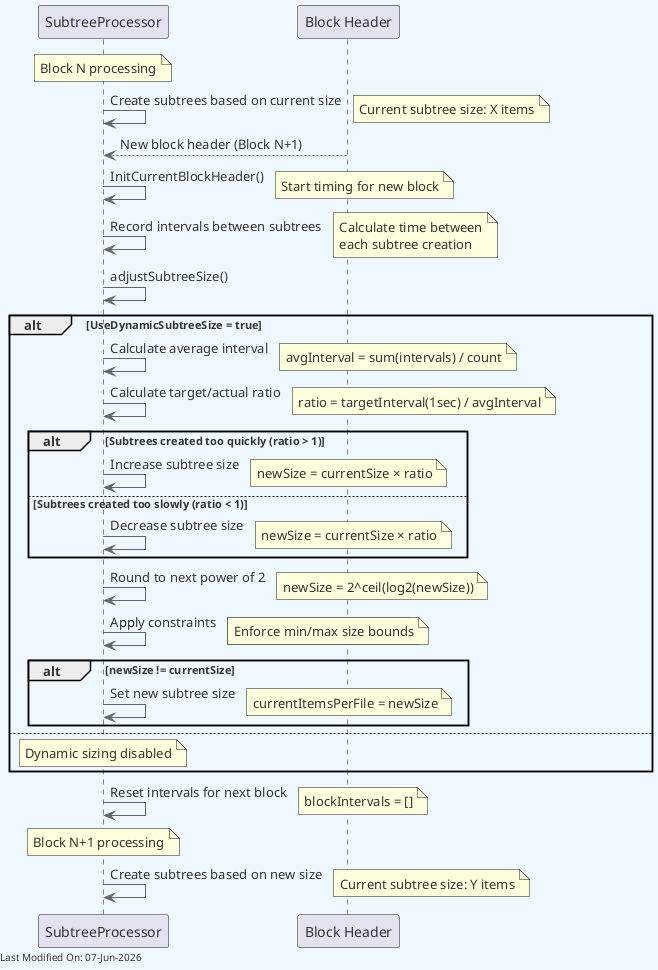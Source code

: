 @startuml block_assembly_dynamic_subtree

skinparam backgroundColor #F0F8FF
skinparam defaultFontColor #333333
skinparam arrowColor #666666

participant "SubtreeProcessor" as STP
participant "Block Header" as BH
note over STP: Block N processing

STP -> STP: Create subtrees based on current size
note right: Current subtree size: X items

STP <-- BH: New block header (Block N+1)
STP -> STP: InitCurrentBlockHeader()
note right: Start timing for new block

STP -> STP: Record intervals between subtrees
note right: Calculate time between\neach subtree creation

STP -> STP: adjustSubtreeSize()

alt UseDynamicSubtreeSize = true
    STP -> STP: Calculate average interval
    note right: avgInterval = sum(intervals) / count

    STP -> STP: Calculate target/actual ratio
    note right: ratio = targetInterval(1sec) / avgInterval

    alt Subtrees created too quickly (ratio > 1)
        STP -> STP: Increase subtree size
        note right: newSize = currentSize × ratio
    else Subtrees created too slowly (ratio < 1)
        STP -> STP: Decrease subtree size
        note right: newSize = currentSize × ratio
    end

    STP -> STP: Round to next power of 2
    note right: newSize = 2^ceil(log2(newSize))

    STP -> STP: Apply constraints
    note right: Cap increase to 2x per block
    note right: Enforce min/max size bounds

    alt newSize != currentSize
        STP -> STP: Set new subtree size
        note right: currentItemsPerFile = newSize
    end
else
    note over STP: Dynamic sizing disabled
    note right: Size remains fixed
end

STP -> STP: Reset intervals for next block
note right: blockIntervals = []

note over STP: Block N+1 processing
STP -> STP: Create subtrees based on new size
note right: Current subtree size: Y items

left footer Last Modified On: %date("dd-MMM-yyyy")

@enduml
